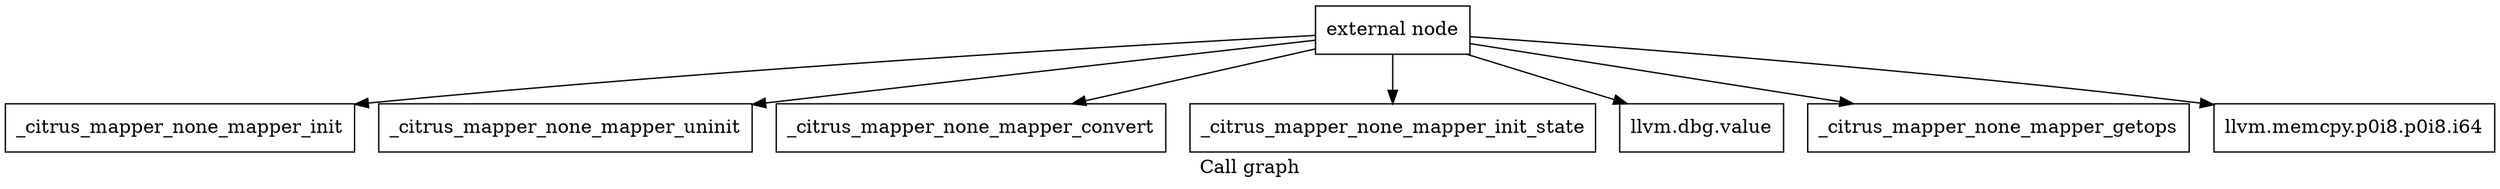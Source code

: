 digraph "Call graph" {
	label="Call graph";

	Node0x804f38500 [shape=record,label="{external node}"];
	Node0x804f38500 -> Node0x804f38590;
	Node0x804f38500 -> Node0x804f385f0;
	Node0x804f38500 -> Node0x804f38650;
	Node0x804f38500 -> Node0x804f386b0;
	Node0x804f38500 -> Node0x804f38710;
	Node0x804f38500 -> Node0x804f38770;
	Node0x804f38500 -> Node0x804f387d0;
	Node0x804f38590 [shape=record,label="{_citrus_mapper_none_mapper_init}"];
	Node0x804f385f0 [shape=record,label="{_citrus_mapper_none_mapper_uninit}"];
	Node0x804f38650 [shape=record,label="{_citrus_mapper_none_mapper_convert}"];
	Node0x804f386b0 [shape=record,label="{_citrus_mapper_none_mapper_init_state}"];
	Node0x804f38710 [shape=record,label="{llvm.dbg.value}"];
	Node0x804f38770 [shape=record,label="{_citrus_mapper_none_mapper_getops}"];
	Node0x804f387d0 [shape=record,label="{llvm.memcpy.p0i8.p0i8.i64}"];
}
